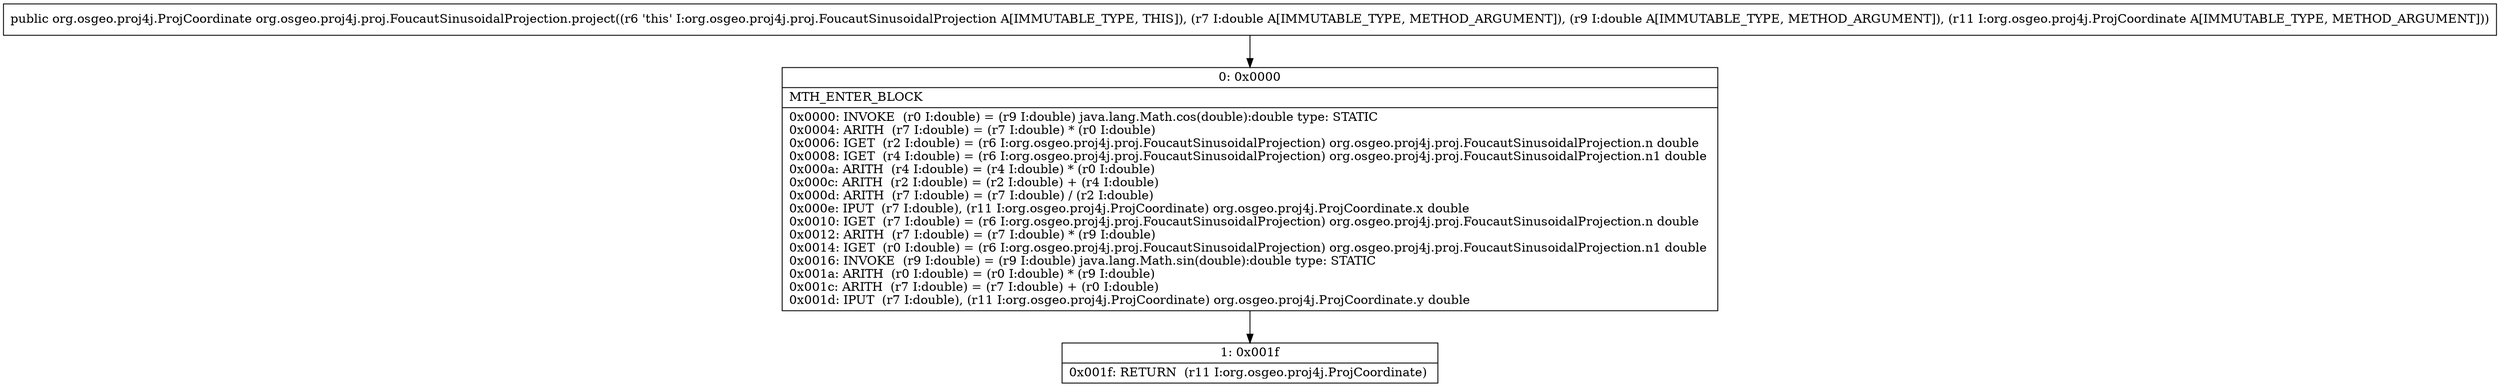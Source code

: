 digraph "CFG fororg.osgeo.proj4j.proj.FoucautSinusoidalProjection.project(DDLorg\/osgeo\/proj4j\/ProjCoordinate;)Lorg\/osgeo\/proj4j\/ProjCoordinate;" {
Node_0 [shape=record,label="{0\:\ 0x0000|MTH_ENTER_BLOCK\l|0x0000: INVOKE  (r0 I:double) = (r9 I:double) java.lang.Math.cos(double):double type: STATIC \l0x0004: ARITH  (r7 I:double) = (r7 I:double) * (r0 I:double) \l0x0006: IGET  (r2 I:double) = (r6 I:org.osgeo.proj4j.proj.FoucautSinusoidalProjection) org.osgeo.proj4j.proj.FoucautSinusoidalProjection.n double \l0x0008: IGET  (r4 I:double) = (r6 I:org.osgeo.proj4j.proj.FoucautSinusoidalProjection) org.osgeo.proj4j.proj.FoucautSinusoidalProjection.n1 double \l0x000a: ARITH  (r4 I:double) = (r4 I:double) * (r0 I:double) \l0x000c: ARITH  (r2 I:double) = (r2 I:double) + (r4 I:double) \l0x000d: ARITH  (r7 I:double) = (r7 I:double) \/ (r2 I:double) \l0x000e: IPUT  (r7 I:double), (r11 I:org.osgeo.proj4j.ProjCoordinate) org.osgeo.proj4j.ProjCoordinate.x double \l0x0010: IGET  (r7 I:double) = (r6 I:org.osgeo.proj4j.proj.FoucautSinusoidalProjection) org.osgeo.proj4j.proj.FoucautSinusoidalProjection.n double \l0x0012: ARITH  (r7 I:double) = (r7 I:double) * (r9 I:double) \l0x0014: IGET  (r0 I:double) = (r6 I:org.osgeo.proj4j.proj.FoucautSinusoidalProjection) org.osgeo.proj4j.proj.FoucautSinusoidalProjection.n1 double \l0x0016: INVOKE  (r9 I:double) = (r9 I:double) java.lang.Math.sin(double):double type: STATIC \l0x001a: ARITH  (r0 I:double) = (r0 I:double) * (r9 I:double) \l0x001c: ARITH  (r7 I:double) = (r7 I:double) + (r0 I:double) \l0x001d: IPUT  (r7 I:double), (r11 I:org.osgeo.proj4j.ProjCoordinate) org.osgeo.proj4j.ProjCoordinate.y double \l}"];
Node_1 [shape=record,label="{1\:\ 0x001f|0x001f: RETURN  (r11 I:org.osgeo.proj4j.ProjCoordinate) \l}"];
MethodNode[shape=record,label="{public org.osgeo.proj4j.ProjCoordinate org.osgeo.proj4j.proj.FoucautSinusoidalProjection.project((r6 'this' I:org.osgeo.proj4j.proj.FoucautSinusoidalProjection A[IMMUTABLE_TYPE, THIS]), (r7 I:double A[IMMUTABLE_TYPE, METHOD_ARGUMENT]), (r9 I:double A[IMMUTABLE_TYPE, METHOD_ARGUMENT]), (r11 I:org.osgeo.proj4j.ProjCoordinate A[IMMUTABLE_TYPE, METHOD_ARGUMENT])) }"];
MethodNode -> Node_0;
Node_0 -> Node_1;
}

